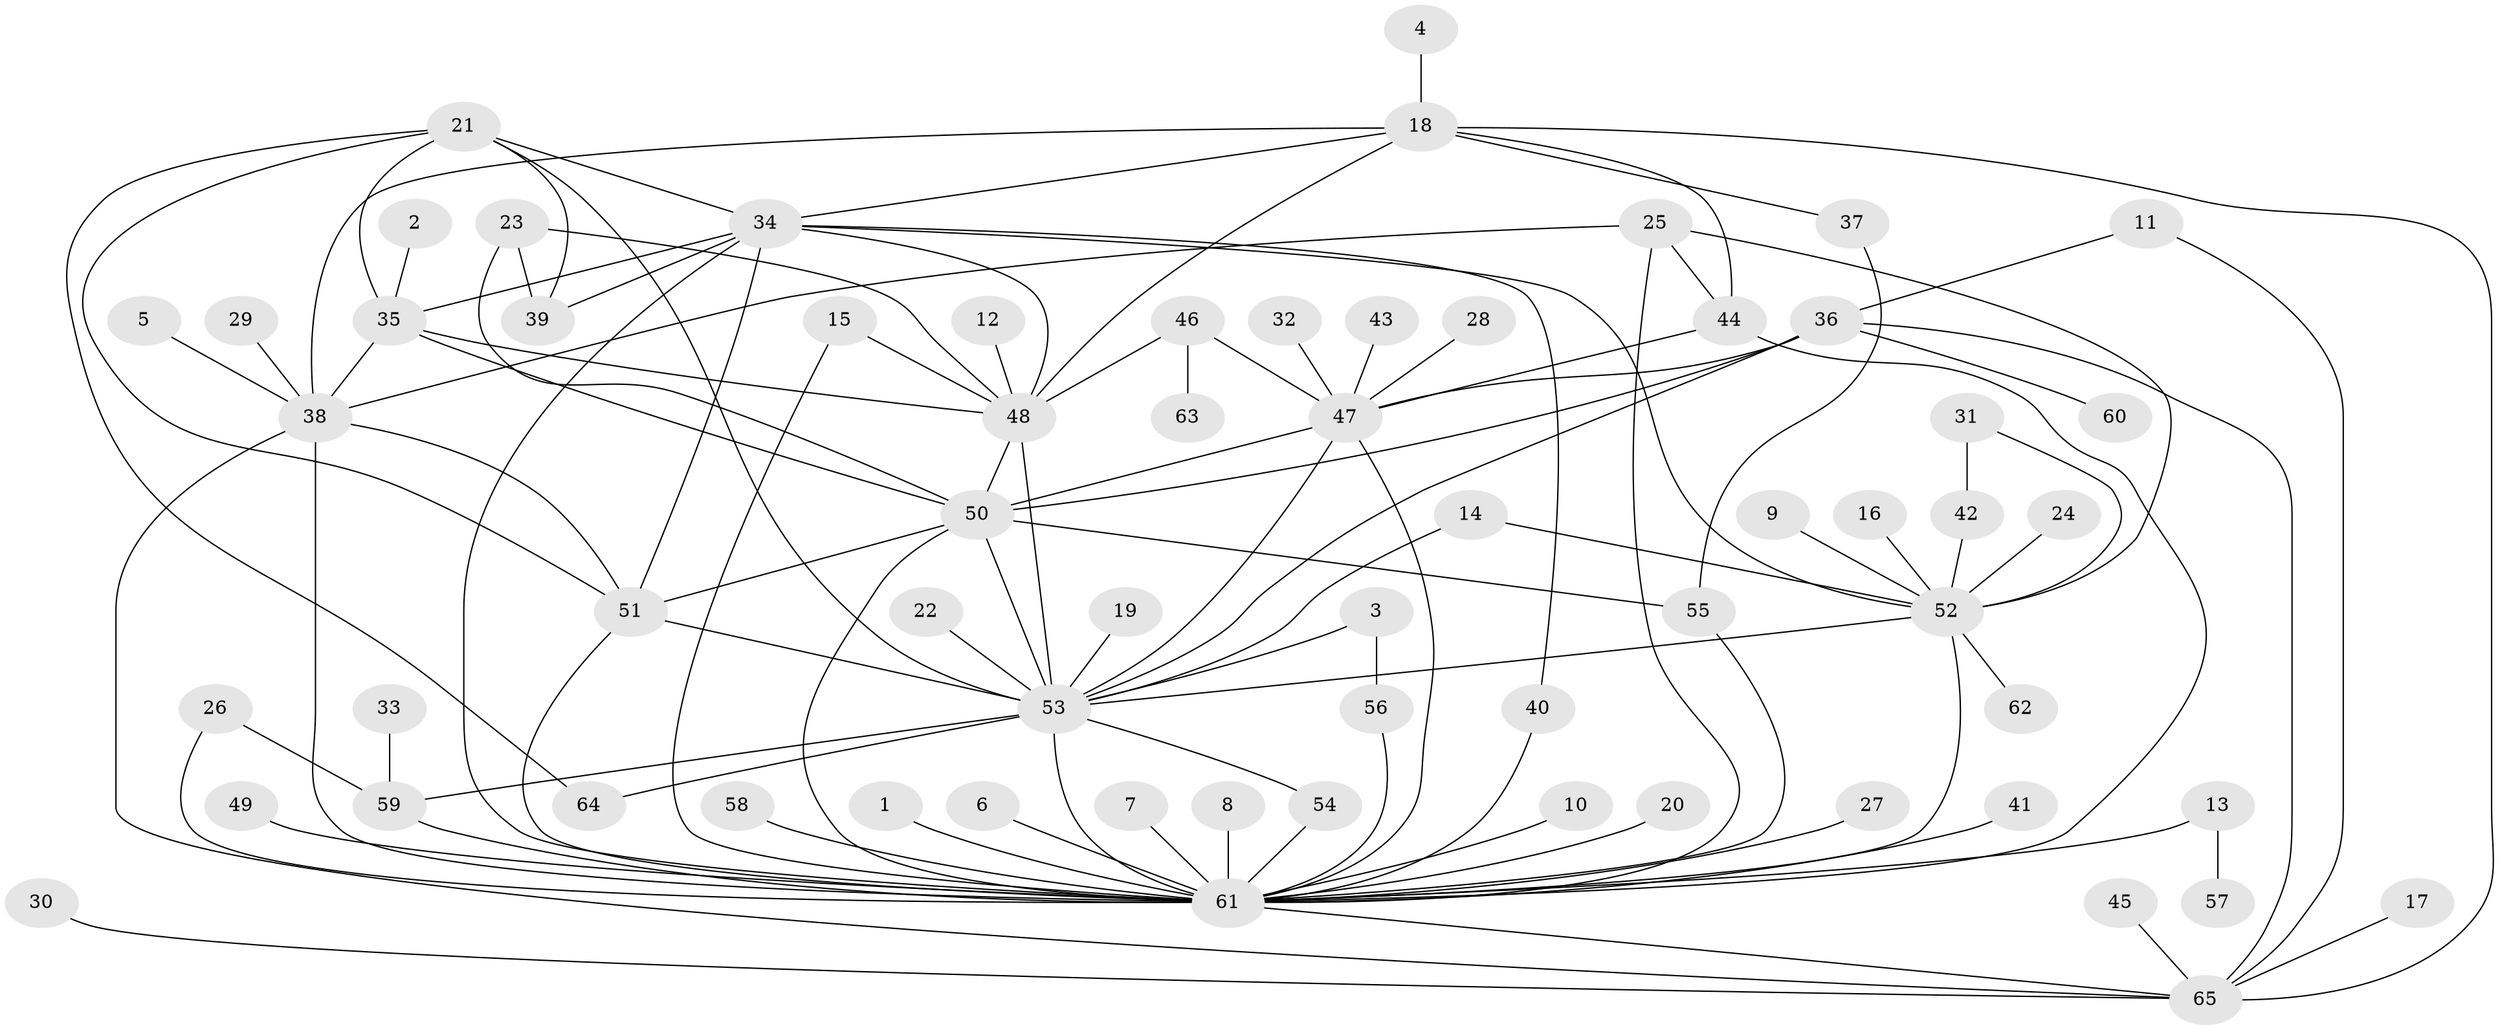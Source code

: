 // original degree distribution, {14: 0.007692307692307693, 30: 0.007692307692307693, 1: 0.45384615384615384, 8: 0.007692307692307693, 12: 0.015384615384615385, 3: 0.13076923076923078, 5: 0.05384615384615385, 9: 0.007692307692307693, 7: 0.015384615384615385, 2: 0.19230769230769232, 4: 0.08461538461538462, 6: 0.023076923076923078}
// Generated by graph-tools (version 1.1) at 2025/49/03/09/25 03:49:58]
// undirected, 65 vertices, 109 edges
graph export_dot {
graph [start="1"]
  node [color=gray90,style=filled];
  1;
  2;
  3;
  4;
  5;
  6;
  7;
  8;
  9;
  10;
  11;
  12;
  13;
  14;
  15;
  16;
  17;
  18;
  19;
  20;
  21;
  22;
  23;
  24;
  25;
  26;
  27;
  28;
  29;
  30;
  31;
  32;
  33;
  34;
  35;
  36;
  37;
  38;
  39;
  40;
  41;
  42;
  43;
  44;
  45;
  46;
  47;
  48;
  49;
  50;
  51;
  52;
  53;
  54;
  55;
  56;
  57;
  58;
  59;
  60;
  61;
  62;
  63;
  64;
  65;
  1 -- 61 [weight=1.0];
  2 -- 35 [weight=1.0];
  3 -- 53 [weight=1.0];
  3 -- 56 [weight=1.0];
  4 -- 18 [weight=1.0];
  5 -- 38 [weight=1.0];
  6 -- 61 [weight=1.0];
  7 -- 61 [weight=1.0];
  8 -- 61 [weight=1.0];
  9 -- 52 [weight=1.0];
  10 -- 61 [weight=1.0];
  11 -- 36 [weight=1.0];
  11 -- 65 [weight=1.0];
  12 -- 48 [weight=1.0];
  13 -- 57 [weight=1.0];
  13 -- 61 [weight=1.0];
  14 -- 52 [weight=1.0];
  14 -- 53 [weight=1.0];
  15 -- 48 [weight=1.0];
  15 -- 61 [weight=1.0];
  16 -- 52 [weight=1.0];
  17 -- 65 [weight=1.0];
  18 -- 34 [weight=1.0];
  18 -- 37 [weight=1.0];
  18 -- 38 [weight=1.0];
  18 -- 44 [weight=1.0];
  18 -- 48 [weight=1.0];
  18 -- 65 [weight=1.0];
  19 -- 53 [weight=1.0];
  20 -- 61 [weight=1.0];
  21 -- 34 [weight=1.0];
  21 -- 35 [weight=1.0];
  21 -- 39 [weight=1.0];
  21 -- 51 [weight=1.0];
  21 -- 53 [weight=1.0];
  21 -- 64 [weight=1.0];
  22 -- 53 [weight=1.0];
  23 -- 39 [weight=1.0];
  23 -- 48 [weight=1.0];
  23 -- 50 [weight=1.0];
  24 -- 52 [weight=1.0];
  25 -- 38 [weight=1.0];
  25 -- 44 [weight=1.0];
  25 -- 52 [weight=1.0];
  25 -- 61 [weight=1.0];
  26 -- 59 [weight=1.0];
  26 -- 61 [weight=1.0];
  27 -- 61 [weight=1.0];
  28 -- 47 [weight=1.0];
  29 -- 38 [weight=1.0];
  30 -- 65 [weight=1.0];
  31 -- 42 [weight=1.0];
  31 -- 52 [weight=1.0];
  32 -- 47 [weight=1.0];
  33 -- 59 [weight=1.0];
  34 -- 35 [weight=1.0];
  34 -- 39 [weight=1.0];
  34 -- 40 [weight=1.0];
  34 -- 48 [weight=1.0];
  34 -- 51 [weight=1.0];
  34 -- 52 [weight=1.0];
  34 -- 61 [weight=1.0];
  35 -- 38 [weight=1.0];
  35 -- 48 [weight=1.0];
  35 -- 50 [weight=1.0];
  36 -- 47 [weight=1.0];
  36 -- 50 [weight=1.0];
  36 -- 53 [weight=1.0];
  36 -- 60 [weight=1.0];
  36 -- 65 [weight=1.0];
  37 -- 55 [weight=1.0];
  38 -- 51 [weight=1.0];
  38 -- 61 [weight=1.0];
  38 -- 65 [weight=1.0];
  40 -- 61 [weight=1.0];
  41 -- 61 [weight=1.0];
  42 -- 52 [weight=1.0];
  43 -- 47 [weight=1.0];
  44 -- 47 [weight=1.0];
  44 -- 61 [weight=1.0];
  45 -- 65 [weight=1.0];
  46 -- 47 [weight=1.0];
  46 -- 48 [weight=1.0];
  46 -- 63 [weight=1.0];
  47 -- 50 [weight=1.0];
  47 -- 53 [weight=1.0];
  47 -- 61 [weight=1.0];
  48 -- 50 [weight=1.0];
  48 -- 53 [weight=2.0];
  49 -- 61 [weight=1.0];
  50 -- 51 [weight=1.0];
  50 -- 53 [weight=1.0];
  50 -- 55 [weight=1.0];
  50 -- 61 [weight=1.0];
  51 -- 53 [weight=1.0];
  51 -- 61 [weight=1.0];
  52 -- 53 [weight=1.0];
  52 -- 61 [weight=1.0];
  52 -- 62 [weight=1.0];
  53 -- 54 [weight=1.0];
  53 -- 59 [weight=1.0];
  53 -- 61 [weight=1.0];
  53 -- 64 [weight=1.0];
  54 -- 61 [weight=1.0];
  55 -- 61 [weight=1.0];
  56 -- 61 [weight=1.0];
  58 -- 61 [weight=1.0];
  59 -- 61 [weight=2.0];
  61 -- 65 [weight=1.0];
}
